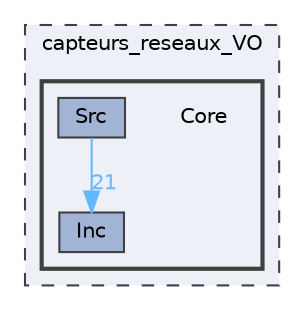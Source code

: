digraph "/home/oliver/Documents/3A/capteurs_reseaux_VO_ESE_TP2/capteurs_reseaux_VO/Core"
{
 // LATEX_PDF_SIZE
  bgcolor="transparent";
  edge [fontname=Helvetica,fontsize=10,labelfontname=Helvetica,labelfontsize=10];
  node [fontname=Helvetica,fontsize=10,shape=box,height=0.2,width=0.4];
  compound=true
  subgraph clusterdir_17dcd616ed8fa82e810910c27e314b92 {
    graph [ bgcolor="#edf0f7", pencolor="grey25", label="capteurs_reseaux_VO", fontname=Helvetica,fontsize=10 style="filled,dashed", URL="dir_17dcd616ed8fa82e810910c27e314b92.html",tooltip=""]
  subgraph clusterdir_8a2bc9ab9817d9af03b92b070db8970e {
    graph [ bgcolor="#edf0f7", pencolor="grey25", label="", fontname=Helvetica,fontsize=10 style="filled,bold", URL="dir_8a2bc9ab9817d9af03b92b070db8970e.html",tooltip=""]
    dir_8a2bc9ab9817d9af03b92b070db8970e [shape=plaintext, label="Core"];
  dir_b27b0d6063bdfd21dce64eecb879ca3e [label="Inc", fillcolor="#a2b4d6", color="grey25", style="filled", URL="dir_b27b0d6063bdfd21dce64eecb879ca3e.html",tooltip=""];
  dir_ebde3b21637de66b173acb9b7933ac7c [label="Src", fillcolor="#a2b4d6", color="grey25", style="filled", URL="dir_ebde3b21637de66b173acb9b7933ac7c.html",tooltip=""];
  }
  }
  dir_ebde3b21637de66b173acb9b7933ac7c->dir_b27b0d6063bdfd21dce64eecb879ca3e [headlabel="21", labeldistance=1.5 headhref="dir_000003_000002.html" href="dir_000003_000002.html" color="steelblue1" fontcolor="steelblue1"];
}
